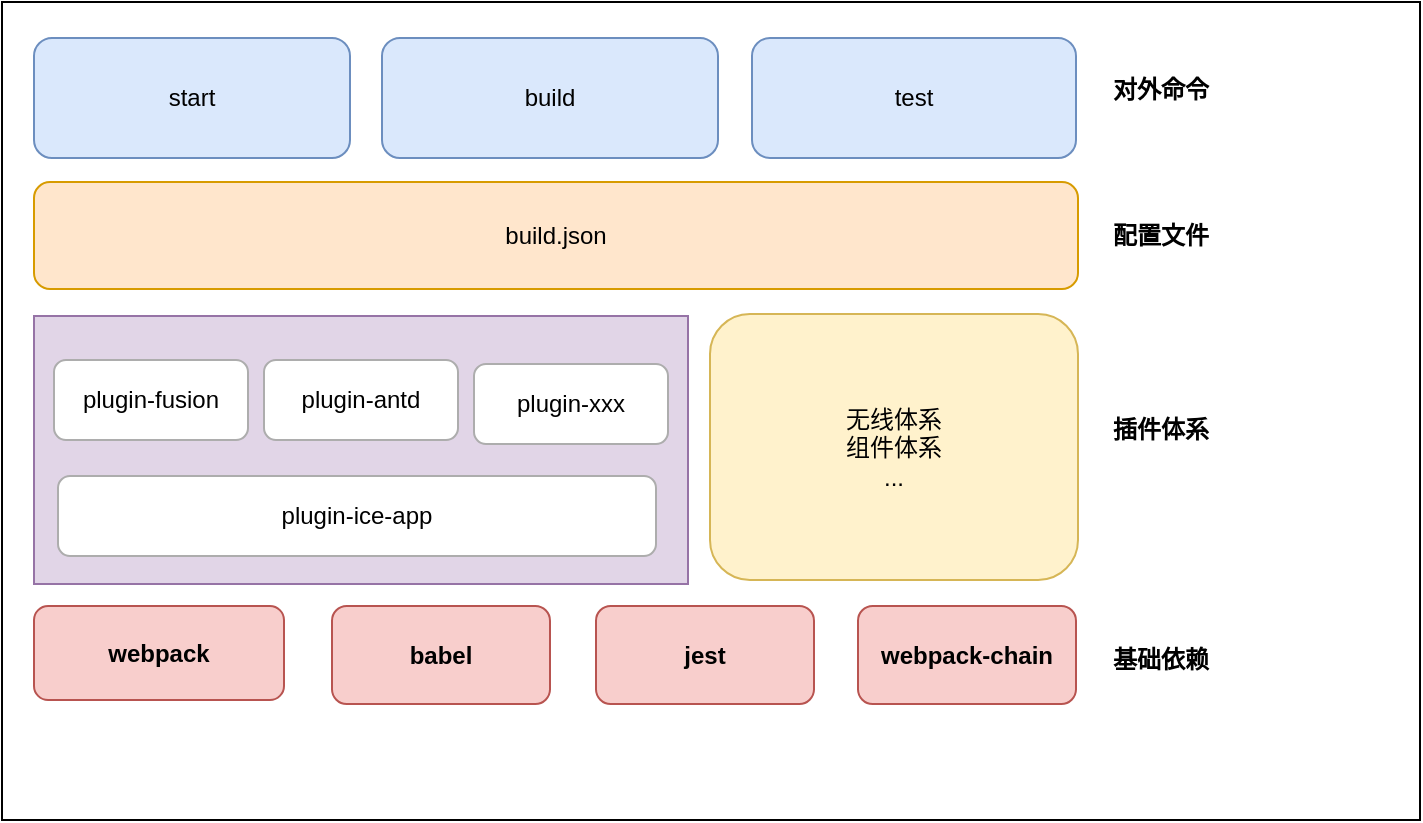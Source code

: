 <mxfile version="19.0.3" type="github">
  <diagram id="YWkxMR-Dc3exGyPixWWS" name="Page-1">
    <mxGraphModel dx="782" dy="436" grid="0" gridSize="10" guides="1" tooltips="1" connect="1" arrows="1" fold="1" page="1" pageScale="1" pageWidth="827" pageHeight="1169" math="0" shadow="0">
      <root>
        <mxCell id="0" />
        <mxCell id="1" parent="0" />
        <mxCell id="9RCCQi93ZA3q2UuPyNpW-1" value="" style="rounded=0;whiteSpace=wrap;html=1;" vertex="1" parent="1">
          <mxGeometry x="60" y="34" width="709" height="409" as="geometry" />
        </mxCell>
        <mxCell id="9RCCQi93ZA3q2UuPyNpW-2" value="start" style="rounded=1;whiteSpace=wrap;html=1;fillColor=#dae8fc;strokeColor=#6c8ebf;" vertex="1" parent="1">
          <mxGeometry x="76" y="52" width="158" height="60" as="geometry" />
        </mxCell>
        <mxCell id="9RCCQi93ZA3q2UuPyNpW-3" value="test" style="rounded=1;whiteSpace=wrap;html=1;fillColor=#dae8fc;strokeColor=#6c8ebf;" vertex="1" parent="1">
          <mxGeometry x="435" y="52" width="162" height="60" as="geometry" />
        </mxCell>
        <mxCell id="9RCCQi93ZA3q2UuPyNpW-4" value="build" style="rounded=1;whiteSpace=wrap;html=1;fillColor=#dae8fc;strokeColor=#6c8ebf;" vertex="1" parent="1">
          <mxGeometry x="250" y="52" width="168" height="60" as="geometry" />
        </mxCell>
        <mxCell id="9RCCQi93ZA3q2UuPyNpW-11" value="build.json" style="rounded=1;whiteSpace=wrap;html=1;fillColor=#ffe6cc;strokeColor=#d79b00;" vertex="1" parent="1">
          <mxGeometry x="76" y="124" width="522" height="53.5" as="geometry" />
        </mxCell>
        <mxCell id="9RCCQi93ZA3q2UuPyNpW-14" value="" style="rounded=0;whiteSpace=wrap;html=1;strokeColor=#9673a6;fillColor=#e1d5e7;" vertex="1" parent="1">
          <mxGeometry x="76" y="191" width="327" height="134" as="geometry" />
        </mxCell>
        <mxCell id="9RCCQi93ZA3q2UuPyNpW-18" value="plugin-fusion" style="rounded=1;whiteSpace=wrap;html=1;shadow=0;strokeColor=#ADADAD;fillColor=#FFFFFF;" vertex="1" parent="1">
          <mxGeometry x="86" y="213" width="97" height="40" as="geometry" />
        </mxCell>
        <mxCell id="9RCCQi93ZA3q2UuPyNpW-21" value="无线体系&lt;br&gt;组件体系&lt;br&gt;..." style="rounded=1;whiteSpace=wrap;html=1;shadow=0;strokeColor=#d6b656;fillColor=#fff2cc;" vertex="1" parent="1">
          <mxGeometry x="414" y="190" width="184" height="133" as="geometry" />
        </mxCell>
        <mxCell id="9RCCQi93ZA3q2UuPyNpW-31" value="&lt;b&gt;webpack&lt;/b&gt;" style="rounded=1;whiteSpace=wrap;html=1;shadow=0;strokeColor=#b85450;fillColor=#f8cecc;" vertex="1" parent="1">
          <mxGeometry x="76" y="336" width="125" height="47" as="geometry" />
        </mxCell>
        <mxCell id="9RCCQi93ZA3q2UuPyNpW-32" value="&lt;span style=&quot;&quot;&gt;&lt;b&gt;babel&lt;/b&gt;&lt;/span&gt;" style="rounded=1;whiteSpace=wrap;html=1;shadow=0;strokeColor=#b85450;fillColor=#f8cecc;" vertex="1" parent="1">
          <mxGeometry x="225" y="336" width="109" height="49" as="geometry" />
        </mxCell>
        <mxCell id="9RCCQi93ZA3q2UuPyNpW-33" value="&lt;span style=&quot;&quot;&gt;&lt;b&gt;jest&lt;/b&gt;&lt;/span&gt;" style="rounded=1;whiteSpace=wrap;html=1;shadow=0;strokeColor=#b85450;fillColor=#f8cecc;" vertex="1" parent="1">
          <mxGeometry x="357" y="336" width="109" height="49" as="geometry" />
        </mxCell>
        <mxCell id="9RCCQi93ZA3q2UuPyNpW-34" value="&lt;span style=&quot;&quot;&gt;&lt;b&gt;webpack-chain&lt;/b&gt;&lt;/span&gt;" style="rounded=1;whiteSpace=wrap;html=1;shadow=0;strokeColor=#b85450;fillColor=#f8cecc;" vertex="1" parent="1">
          <mxGeometry x="488" y="336" width="109" height="49" as="geometry" />
        </mxCell>
        <mxCell id="9RCCQi93ZA3q2UuPyNpW-35" value="&lt;span style=&quot;&quot;&gt;plugin-antd&lt;/span&gt;" style="rounded=1;whiteSpace=wrap;html=1;shadow=0;strokeColor=#ADADAD;fillColor=#FFFFFF;" vertex="1" parent="1">
          <mxGeometry x="191" y="213" width="97" height="40" as="geometry" />
        </mxCell>
        <mxCell id="9RCCQi93ZA3q2UuPyNpW-36" value="&lt;span style=&quot;&quot;&gt;plugin-xxx&lt;/span&gt;" style="rounded=1;whiteSpace=wrap;html=1;shadow=0;strokeColor=#ADADAD;fillColor=#FFFFFF;" vertex="1" parent="1">
          <mxGeometry x="296" y="215" width="97" height="40" as="geometry" />
        </mxCell>
        <mxCell id="9RCCQi93ZA3q2UuPyNpW-37" value="plugin-ice-app" style="rounded=1;whiteSpace=wrap;html=1;shadow=0;strokeColor=#ADADAD;fillColor=#FFFFFF;" vertex="1" parent="1">
          <mxGeometry x="88" y="271" width="299" height="40" as="geometry" />
        </mxCell>
        <mxCell id="9RCCQi93ZA3q2UuPyNpW-38" value="&lt;b&gt;基础依赖&lt;/b&gt;" style="text;html=1;align=center;verticalAlign=middle;resizable=0;points=[];autosize=1;strokeColor=none;fillColor=none;" vertex="1" parent="1">
          <mxGeometry x="610" y="354" width="58" height="18" as="geometry" />
        </mxCell>
        <mxCell id="9RCCQi93ZA3q2UuPyNpW-40" value="&lt;b&gt;配置文件&lt;/b&gt;" style="text;html=1;align=center;verticalAlign=middle;resizable=0;points=[];autosize=1;strokeColor=none;fillColor=none;" vertex="1" parent="1">
          <mxGeometry x="610" y="141.75" width="58" height="18" as="geometry" />
        </mxCell>
        <mxCell id="9RCCQi93ZA3q2UuPyNpW-41" value="&lt;b&gt;对外命令&lt;/b&gt;" style="text;html=1;align=center;verticalAlign=middle;resizable=0;points=[];autosize=1;strokeColor=none;fillColor=none;" vertex="1" parent="1">
          <mxGeometry x="610" y="69" width="58" height="18" as="geometry" />
        </mxCell>
        <mxCell id="9RCCQi93ZA3q2UuPyNpW-42" value="&lt;b&gt;插件体系&lt;/b&gt;" style="text;html=1;align=center;verticalAlign=middle;resizable=0;points=[];autosize=1;strokeColor=none;fillColor=none;" vertex="1" parent="1">
          <mxGeometry x="610" y="239" width="58" height="18" as="geometry" />
        </mxCell>
      </root>
    </mxGraphModel>
  </diagram>
</mxfile>
